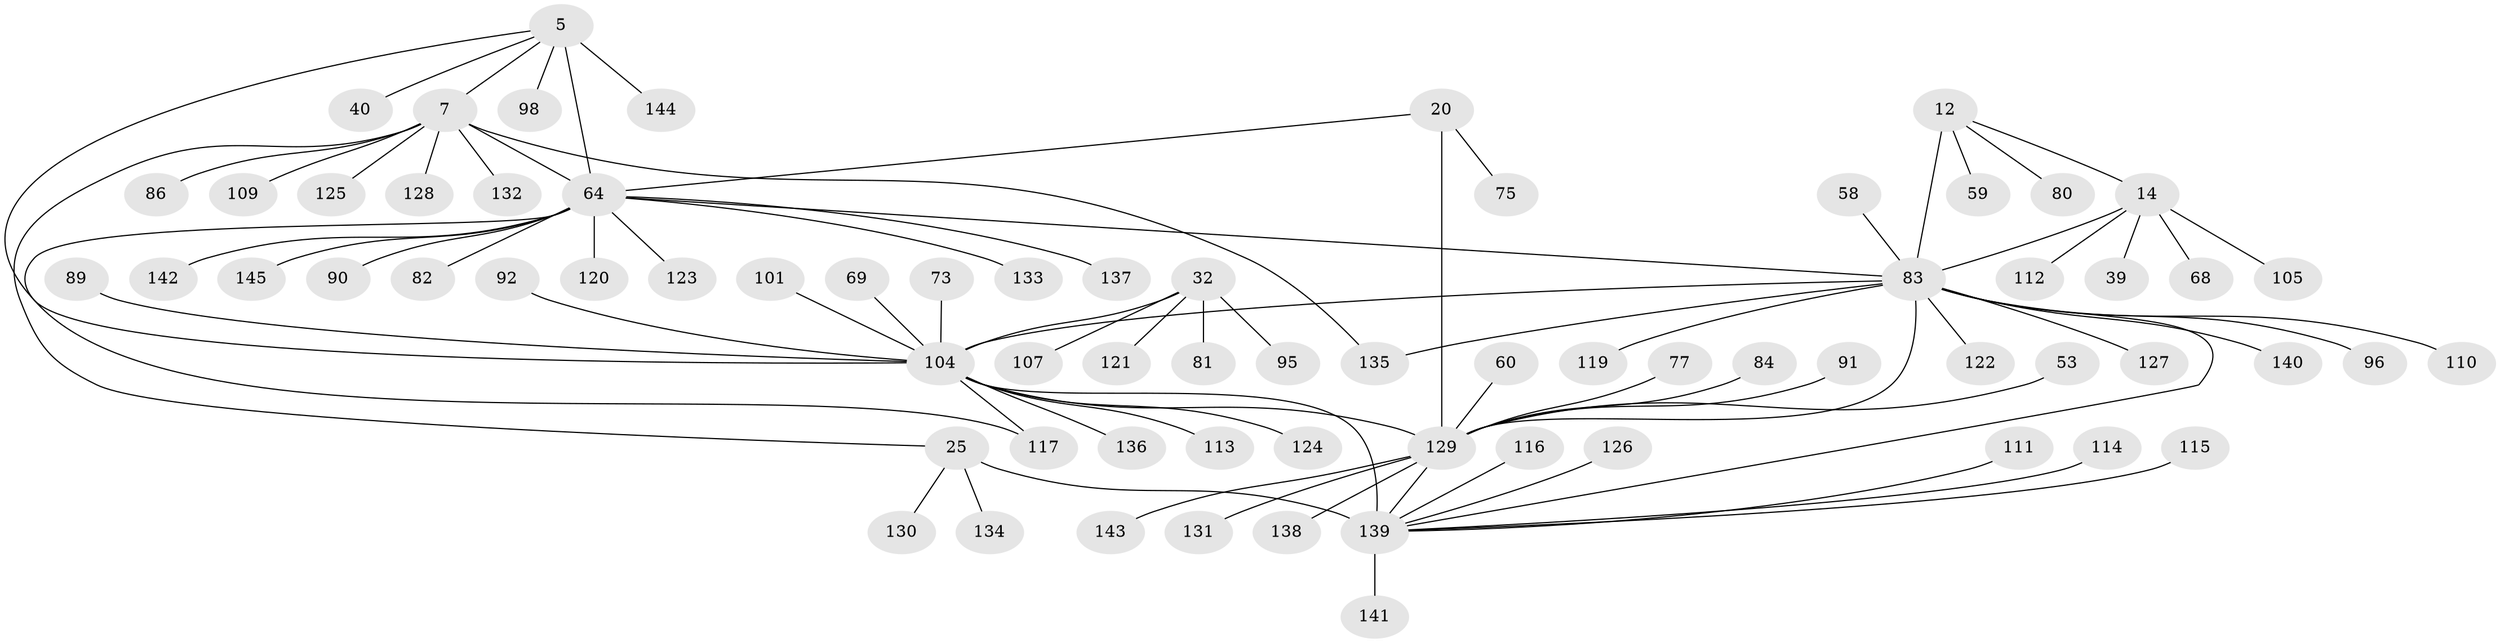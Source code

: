 // original degree distribution, {10: 0.041379310344827586, 11: 0.027586206896551724, 8: 0.027586206896551724, 9: 0.06896551724137931, 7: 0.027586206896551724, 13: 0.020689655172413793, 6: 0.013793103448275862, 14: 0.006896551724137931, 12: 0.006896551724137931, 1: 0.6620689655172414, 3: 0.034482758620689655, 4: 0.006896551724137931, 2: 0.05517241379310345}
// Generated by graph-tools (version 1.1) at 2025/54/03/09/25 04:54:48]
// undirected, 72 vertices, 81 edges
graph export_dot {
graph [start="1"]
  node [color=gray90,style=filled];
  5 [super="+4"];
  7 [super="+1"];
  12 [super="+8"];
  14 [super="+11"];
  20 [super="+19"];
  25 [super="+22"];
  32 [super="+30"];
  39;
  40;
  53;
  58;
  59;
  60;
  64 [super="+6+47+63"];
  68;
  69;
  73;
  75;
  77;
  80;
  81;
  82;
  83 [super="+78+13+10"];
  84;
  86 [super="+79"];
  89;
  90;
  91 [super="+56"];
  92;
  95;
  96;
  98;
  101;
  104 [super="+46+70+67"];
  105;
  107;
  109;
  110;
  111;
  112;
  113;
  114;
  115;
  116;
  117;
  119;
  120;
  121;
  122;
  123;
  124;
  125;
  126;
  127 [super="+87"];
  128;
  129 [super="+21+49+103+51"];
  130;
  131;
  132;
  133;
  134;
  135;
  136 [super="+85"];
  137;
  138;
  139 [super="+74+94+99+27+36+48+57+61+93+97+106+108"];
  140 [super="+100+102"];
  141 [super="+118"];
  142;
  143;
  144 [super="+52+66"];
  145;
  5 -- 7 [weight=4];
  5 -- 40;
  5 -- 98;
  5 -- 144;
  5 -- 64 [weight=6];
  5 -- 104;
  7 -- 125;
  7 -- 132;
  7 -- 135;
  7 -- 128;
  7 -- 109;
  7 -- 25;
  7 -- 86;
  7 -- 64 [weight=6];
  12 -- 14 [weight=4];
  12 -- 59;
  12 -- 80;
  12 -- 83 [weight=6];
  14 -- 112;
  14 -- 68;
  14 -- 39;
  14 -- 105;
  14 -- 83 [weight=6];
  20 -- 75;
  20 -- 64;
  20 -- 129 [weight=10];
  25 -- 130;
  25 -- 134;
  25 -- 139 [weight=10];
  32 -- 81;
  32 -- 107;
  32 -- 121;
  32 -- 95;
  32 -- 104 [weight=10];
  53 -- 129;
  58 -- 83;
  60 -- 129;
  64 -- 133;
  64 -- 137;
  64 -- 142;
  64 -- 145;
  64 -- 82;
  64 -- 83 [weight=2];
  64 -- 90;
  64 -- 117;
  64 -- 120;
  64 -- 123;
  69 -- 104;
  73 -- 104;
  77 -- 129;
  83 -- 135;
  83 -- 110;
  83 -- 119;
  83 -- 122;
  83 -- 96;
  83 -- 140;
  83 -- 127;
  83 -- 139;
  83 -- 129;
  83 -- 104 [weight=2];
  84 -- 129;
  89 -- 104;
  91 -- 129;
  92 -- 104;
  101 -- 104;
  104 -- 129 [weight=2];
  104 -- 136;
  104 -- 139 [weight=2];
  104 -- 113;
  104 -- 117;
  104 -- 124;
  111 -- 139;
  114 -- 139;
  115 -- 139;
  116 -- 139;
  126 -- 139;
  129 -- 131;
  129 -- 138;
  129 -- 143;
  129 -- 139;
  139 -- 141;
}
